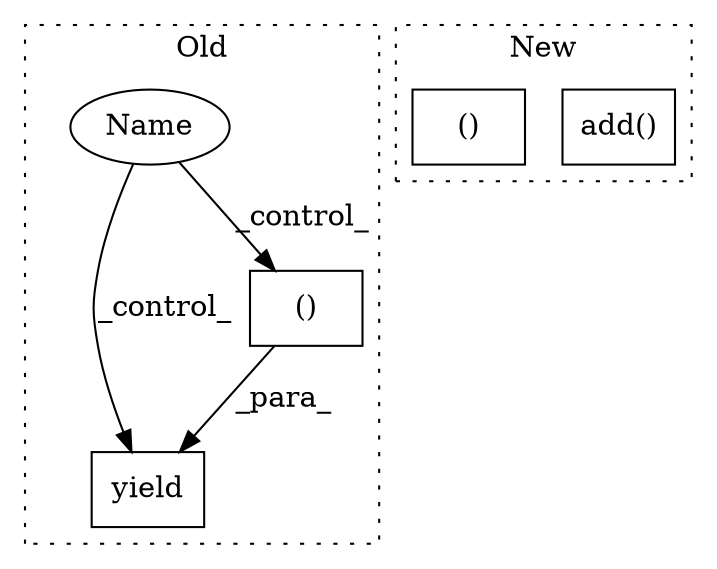 digraph G {
subgraph cluster0 {
1 [label="yield" a="105" s="1679" l="6" shape="box"];
3 [label="()" a="54" s="1649" l="8" shape="box"];
5 [label="Name" a="87" s="1316" l="7" shape="ellipse"];
label = "Old";
style="dotted";
}
subgraph cluster1 {
2 [label="add()" a="75" s="1855,1865" l="9,1" shape="box"];
4 [label="()" a="54" s="1967" l="3" shape="box"];
label = "New";
style="dotted";
}
3 -> 1 [label="_para_"];
5 -> 1 [label="_control_"];
5 -> 3 [label="_control_"];
}